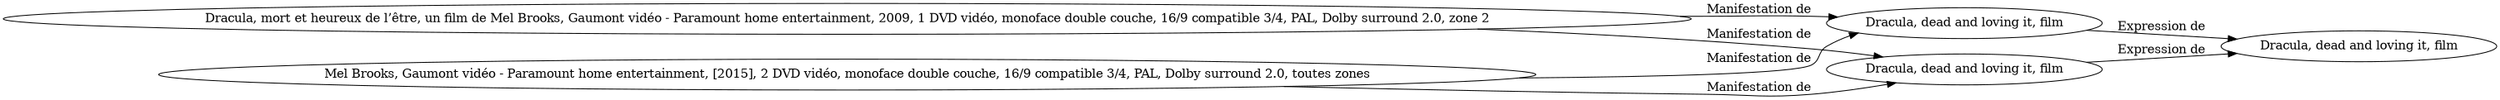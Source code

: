 // Notice UMLRM0120
digraph UMLRM0120 {
	rankdir=LR
	size="20,20"
	UMLRM0120 [label="Dracula, dead and loving it, film"]
	UMLRM0121 [label="Dracula, dead and loving it, film"]
	UMLRM0121 -> UMLRM0120 [label="Expression de"]
	UMLRM0122 [label="Dracula, mort et heureux de l’être, un film de Mel Brooks, Gaumont vidéo - Paramount home entertainment, 2009, 1 DVD vidéo, monoface double couche, 16/9 compatible 3/4, PAL, Dolby surround 2.0, zone 2"]
	UMLRM0122 -> UMLRM0121 [label="Manifestation de"]
	UMLRM0190 [label="Mel Brooks, Gaumont vidéo - Paramount home entertainment, [2015], 2 DVD vidéo, monoface double couche, 16/9 compatible 3/4, PAL, Dolby surround 2.0, toutes zones"]
	UMLRM0190 -> UMLRM0121 [label="Manifestation de"]
	UMLRM0189 [label="Dracula, dead and loving it, film"]
	UMLRM0189 -> UMLRM0120 [label="Expression de"]
	UMLRM0122 [label="Dracula, mort et heureux de l’être, un film de Mel Brooks, Gaumont vidéo - Paramount home entertainment, 2009, 1 DVD vidéo, monoface double couche, 16/9 compatible 3/4, PAL, Dolby surround 2.0, zone 2"]
	UMLRM0122 -> UMLRM0189 [label="Manifestation de"]
	UMLRM0190 [label="Mel Brooks, Gaumont vidéo - Paramount home entertainment, [2015], 2 DVD vidéo, monoface double couche, 16/9 compatible 3/4, PAL, Dolby surround 2.0, toutes zones"]
	UMLRM0190 -> UMLRM0189 [label="Manifestation de"]
}
